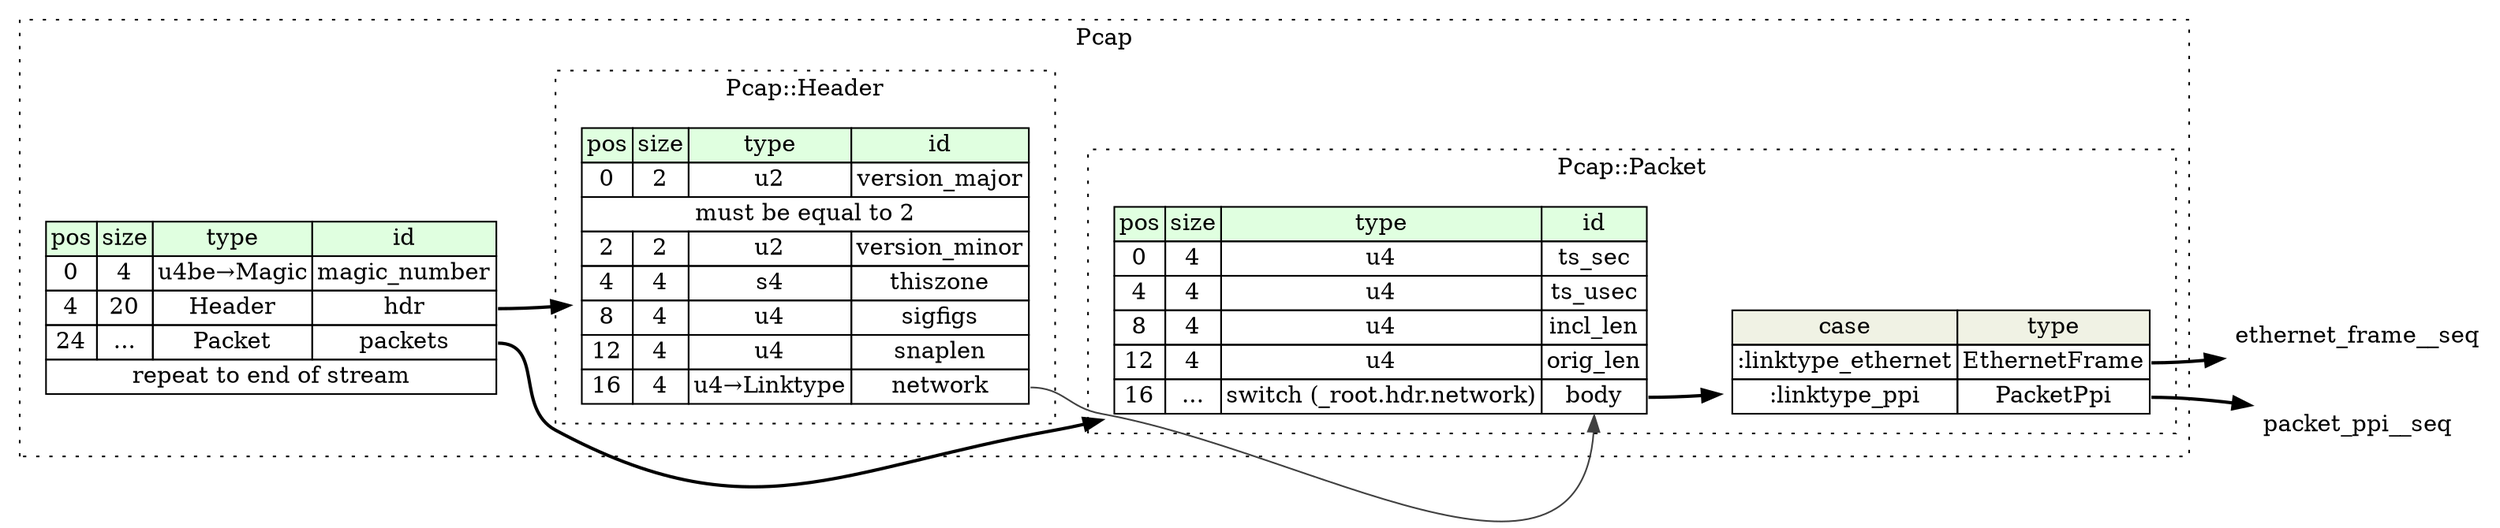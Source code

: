 digraph {
	rankdir=LR;
	node [shape=plaintext];
	subgraph cluster__pcap {
		label="Pcap";
		graph[style=dotted];

		pcap__seq [label=<<TABLE BORDER="0" CELLBORDER="1" CELLSPACING="0">
			<TR><TD BGCOLOR="#E0FFE0">pos</TD><TD BGCOLOR="#E0FFE0">size</TD><TD BGCOLOR="#E0FFE0">type</TD><TD BGCOLOR="#E0FFE0">id</TD></TR>
			<TR><TD PORT="magic_number_pos">0</TD><TD PORT="magic_number_size">4</TD><TD>u4be→Magic</TD><TD PORT="magic_number_type">magic_number</TD></TR>
			<TR><TD PORT="hdr_pos">4</TD><TD PORT="hdr_size">20</TD><TD>Header</TD><TD PORT="hdr_type">hdr</TD></TR>
			<TR><TD PORT="packets_pos">24</TD><TD PORT="packets_size">...</TD><TD>Packet</TD><TD PORT="packets_type">packets</TD></TR>
			<TR><TD COLSPAN="4" PORT="packets__repeat">repeat to end of stream</TD></TR>
		</TABLE>>];
		subgraph cluster__header {
			label="Pcap::Header";
			graph[style=dotted];

			header__seq [label=<<TABLE BORDER="0" CELLBORDER="1" CELLSPACING="0">
				<TR><TD BGCOLOR="#E0FFE0">pos</TD><TD BGCOLOR="#E0FFE0">size</TD><TD BGCOLOR="#E0FFE0">type</TD><TD BGCOLOR="#E0FFE0">id</TD></TR>
				<TR><TD PORT="version_major_pos">0</TD><TD PORT="version_major_size">2</TD><TD>u2</TD><TD PORT="version_major_type">version_major</TD></TR>
				<TR><TD COLSPAN="4" PORT="version_major__valid">must be equal to 2</TD></TR>
				<TR><TD PORT="version_minor_pos">2</TD><TD PORT="version_minor_size">2</TD><TD>u2</TD><TD PORT="version_minor_type">version_minor</TD></TR>
				<TR><TD PORT="thiszone_pos">4</TD><TD PORT="thiszone_size">4</TD><TD>s4</TD><TD PORT="thiszone_type">thiszone</TD></TR>
				<TR><TD PORT="sigfigs_pos">8</TD><TD PORT="sigfigs_size">4</TD><TD>u4</TD><TD PORT="sigfigs_type">sigfigs</TD></TR>
				<TR><TD PORT="snaplen_pos">12</TD><TD PORT="snaplen_size">4</TD><TD>u4</TD><TD PORT="snaplen_type">snaplen</TD></TR>
				<TR><TD PORT="network_pos">16</TD><TD PORT="network_size">4</TD><TD>u4→Linktype</TD><TD PORT="network_type">network</TD></TR>
			</TABLE>>];
		}
		subgraph cluster__packet {
			label="Pcap::Packet";
			graph[style=dotted];

			packet__seq [label=<<TABLE BORDER="0" CELLBORDER="1" CELLSPACING="0">
				<TR><TD BGCOLOR="#E0FFE0">pos</TD><TD BGCOLOR="#E0FFE0">size</TD><TD BGCOLOR="#E0FFE0">type</TD><TD BGCOLOR="#E0FFE0">id</TD></TR>
				<TR><TD PORT="ts_sec_pos">0</TD><TD PORT="ts_sec_size">4</TD><TD>u4</TD><TD PORT="ts_sec_type">ts_sec</TD></TR>
				<TR><TD PORT="ts_usec_pos">4</TD><TD PORT="ts_usec_size">4</TD><TD>u4</TD><TD PORT="ts_usec_type">ts_usec</TD></TR>
				<TR><TD PORT="incl_len_pos">8</TD><TD PORT="incl_len_size">4</TD><TD>u4</TD><TD PORT="incl_len_type">incl_len</TD></TR>
				<TR><TD PORT="orig_len_pos">12</TD><TD PORT="orig_len_size">4</TD><TD>u4</TD><TD PORT="orig_len_type">orig_len</TD></TR>
				<TR><TD PORT="body_pos">16</TD><TD PORT="body_size">...</TD><TD>switch (_root.hdr.network)</TD><TD PORT="body_type">body</TD></TR>
			</TABLE>>];
packet__seq_body_switch [label=<<TABLE BORDER="0" CELLBORDER="1" CELLSPACING="0">
	<TR><TD BGCOLOR="#F0F2E4">case</TD><TD BGCOLOR="#F0F2E4">type</TD></TR>
	<TR><TD>:linktype_ethernet</TD><TD PORT="case0">EthernetFrame</TD></TR>
	<TR><TD>:linktype_ppi</TD><TD PORT="case1">PacketPpi</TD></TR>
</TABLE>>];
		}
	}
	pcap__seq:hdr_type -> header__seq [style=bold];
	pcap__seq:packets_type -> packet__seq [style=bold];
	packet__seq:body_type -> packet__seq_body_switch [style=bold];
	packet__seq_body_switch:case0 -> ethernet_frame__seq [style=bold];
	packet__seq_body_switch:case1 -> packet_ppi__seq [style=bold];
	header__seq:network_type -> packet__seq:body_type [color="#404040"];
}
